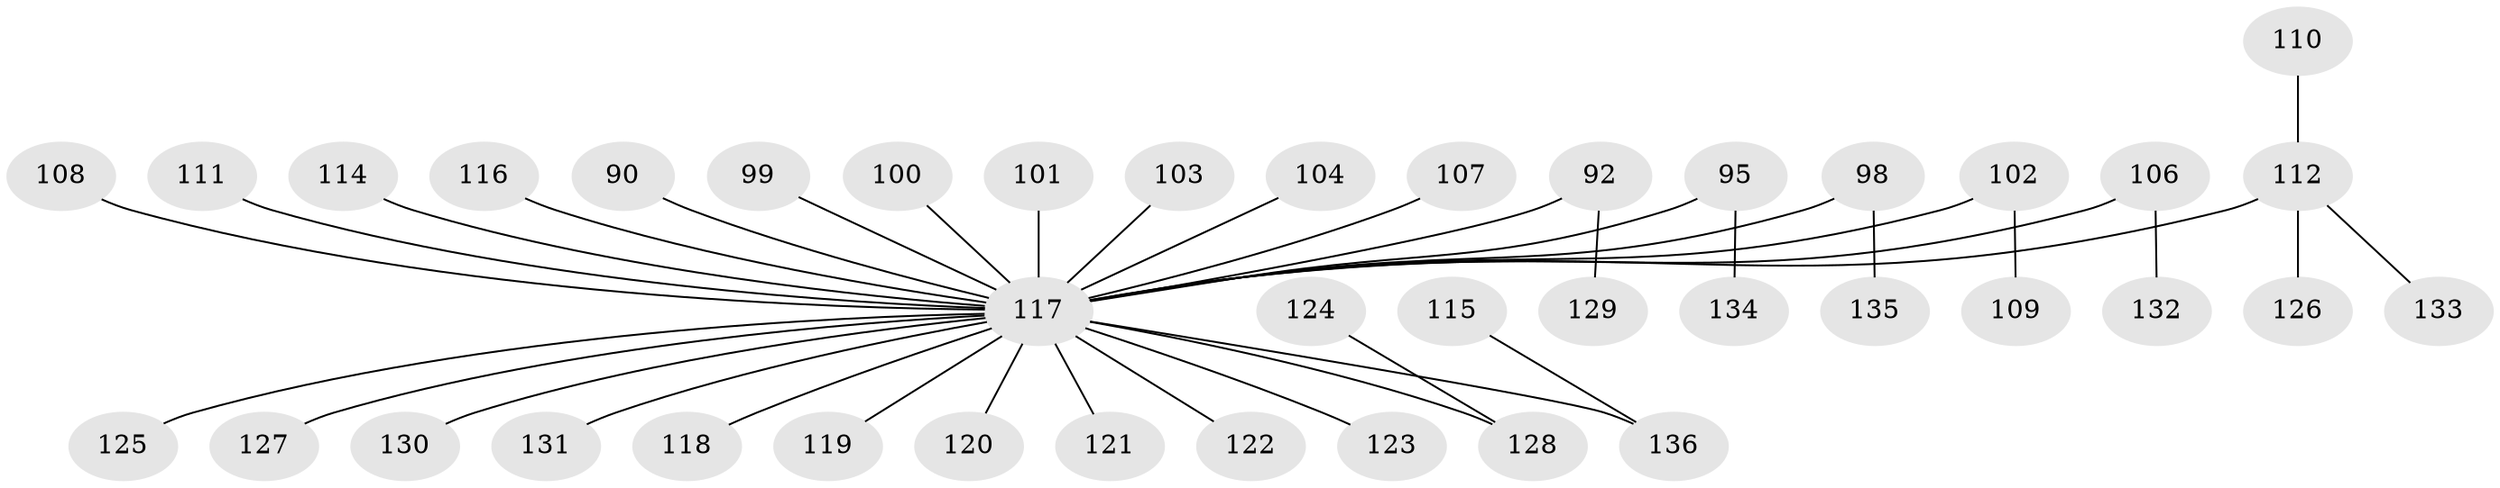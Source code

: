 // original degree distribution, {7: 0.014705882352941176, 5: 0.029411764705882353, 2: 0.29411764705882354, 4: 0.08088235294117647, 3: 0.10294117647058823, 1: 0.47058823529411764, 6: 0.007352941176470588}
// Generated by graph-tools (version 1.1) at 2025/56/03/04/25 21:56:08]
// undirected, 40 vertices, 39 edges
graph export_dot {
graph [start="1"]
  node [color=gray90,style=filled];
  90;
  92;
  95;
  98;
  99 [super="+78"];
  100;
  101;
  102;
  103;
  104;
  106;
  107;
  108 [super="+39"];
  109;
  110;
  111;
  112 [super="+51+68+76+82+87+105"];
  114;
  115;
  116;
  117 [super="+44+113+62+65+91+71+69+74+80+79+94+96+81+86+89+97"];
  118;
  119;
  120;
  121;
  122;
  123;
  124;
  125;
  126;
  127;
  128 [super="+54"];
  129;
  130;
  131;
  132;
  133;
  134;
  135;
  136 [super="+88"];
  90 -- 117;
  92 -- 129;
  92 -- 117;
  95 -- 134;
  95 -- 117;
  98 -- 135;
  98 -- 117;
  99 -- 117;
  100 -- 117;
  101 -- 117;
  102 -- 109;
  102 -- 117;
  103 -- 117;
  104 -- 117;
  106 -- 132;
  106 -- 117;
  107 -- 117;
  108 -- 117;
  110 -- 112;
  111 -- 117;
  112 -- 117;
  112 -- 133;
  112 -- 126;
  114 -- 117;
  115 -- 136;
  116 -- 117;
  117 -- 123;
  117 -- 128;
  117 -- 130;
  117 -- 131;
  117 -- 136;
  117 -- 118;
  117 -- 120;
  117 -- 121;
  117 -- 122;
  117 -- 125;
  117 -- 127;
  117 -- 119;
  124 -- 128;
}
